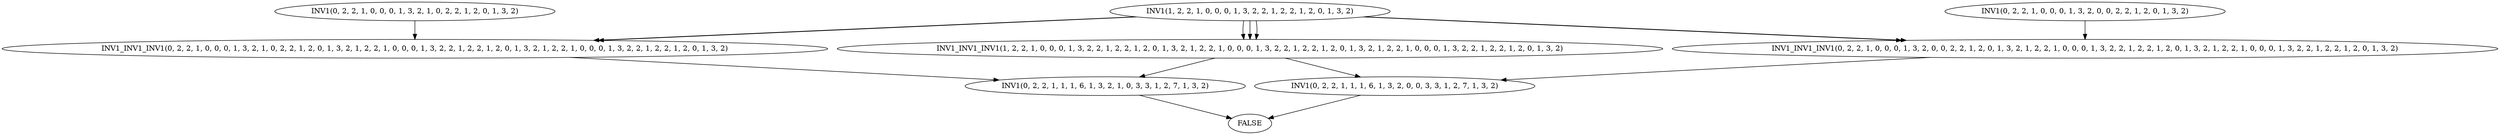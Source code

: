 digraph dag {
0[label="FALSE"];
1->0;
2->0;
1[label="INV1(0, 2, 2, 1, 1, 1, 6, 1, 3, 2, 1, 0, 3, 3, 1, 2, 7, 1, 3, 2)"];
3->1;
4->1;
2[label="INV1(0, 2, 2, 1, 1, 1, 6, 1, 3, 2, 0, 0, 3, 3, 1, 2, 7, 1, 3, 2)"];
3->2;
5->2;
3[label="INV1_INV1_INV1(1, 2, 2, 1, 0, 0, 0, 1, 3, 2, 2, 1, 2, 2, 1, 2, 0, 1, 3, 2, 1, 2, 2, 1, 0, 0, 0, 1, 3, 2, 2, 1, 2, 2, 1, 2, 0, 1, 3, 2, 1, 2, 2, 1, 0, 0, 0, 1, 3, 2, 2, 1, 2, 2, 1, 2, 0, 1, 3, 2)"];
8->3;
8->3;
8->3;
4[label="INV1_INV1_INV1(0, 2, 2, 1, 0, 0, 0, 1, 3, 2, 1, 0, 2, 2, 1, 2, 0, 1, 3, 2, 1, 2, 2, 1, 0, 0, 0, 1, 3, 2, 2, 1, 2, 2, 1, 2, 0, 1, 3, 2, 1, 2, 2, 1, 0, 0, 0, 1, 3, 2, 2, 1, 2, 2, 1, 2, 0, 1, 3, 2)"];
6->4;
8->4;
8->4;
5[label="INV1_INV1_INV1(0, 2, 2, 1, 0, 0, 0, 1, 3, 2, 0, 0, 2, 2, 1, 2, 0, 1, 3, 2, 1, 2, 2, 1, 0, 0, 0, 1, 3, 2, 2, 1, 2, 2, 1, 2, 0, 1, 3, 2, 1, 2, 2, 1, 0, 0, 0, 1, 3, 2, 2, 1, 2, 2, 1, 2, 0, 1, 3, 2)"];
7->5;
8->5;
8->5;
6[label="INV1(0, 2, 2, 1, 0, 0, 0, 1, 3, 2, 1, 0, 2, 2, 1, 2, 0, 1, 3, 2)"];
7[label="INV1(0, 2, 2, 1, 0, 0, 0, 1, 3, 2, 0, 0, 2, 2, 1, 2, 0, 1, 3, 2)"];
8[label="INV1(1, 2, 2, 1, 0, 0, 0, 1, 3, 2, 2, 1, 2, 2, 1, 2, 0, 1, 3, 2)"];
}
